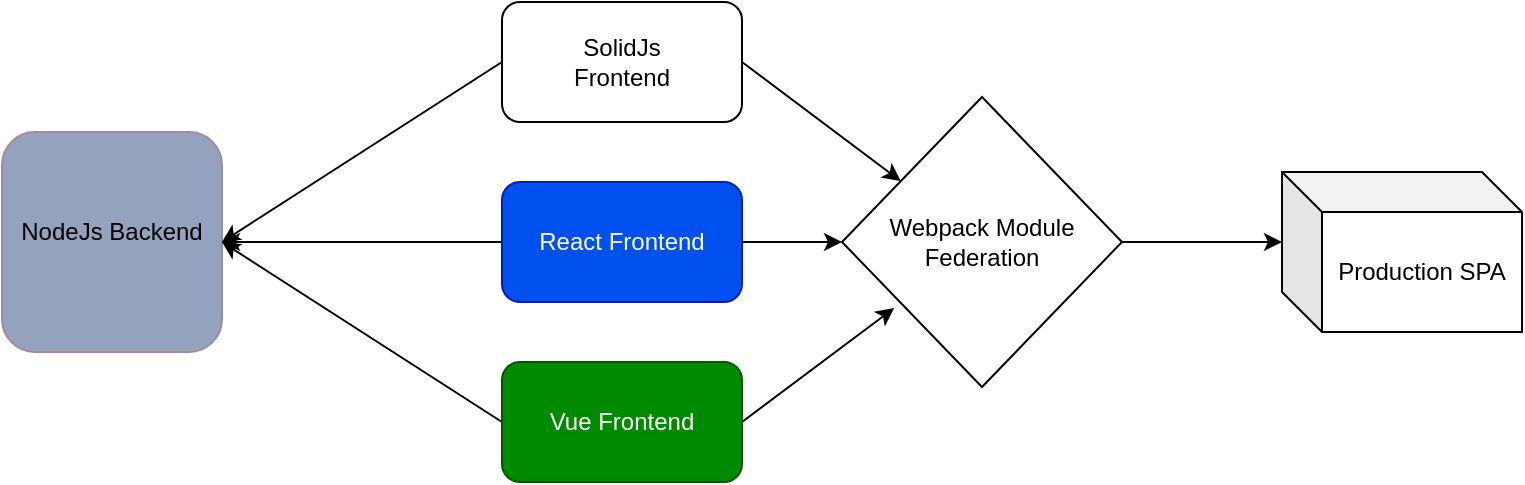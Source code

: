 <mxfile>
    <diagram id="Ygl5mMOysBC14srVWbFA" name="Page-1">
        <mxGraphModel dx="820" dy="516" grid="1" gridSize="10" guides="1" tooltips="1" connect="1" arrows="1" fold="1" page="1" pageScale="1" pageWidth="827" pageHeight="1169" math="0" shadow="0">
            <root>
                <mxCell id="0"/>
                <mxCell id="1" parent="0"/>
                <mxCell id="2" value="" style="whiteSpace=wrap;html=1;aspect=fixed;fillColor=#93A3BD;fontColor=#ffffff;strokeColor=#A587A2;rounded=1;" vertex="1" parent="1">
                    <mxGeometry x="40" y="235" width="110" height="110" as="geometry"/>
                </mxCell>
                <mxCell id="3" value="NodeJs Backend" style="text;html=1;strokeColor=none;fillColor=none;align=center;verticalAlign=middle;whiteSpace=wrap;rounded=0;" vertex="1" parent="1">
                    <mxGeometry x="45" y="255" width="100" height="60" as="geometry"/>
                </mxCell>
                <mxCell id="14" style="edgeStyle=none;html=1;exitX=0;exitY=0.5;exitDx=0;exitDy=0;entryX=1;entryY=0.5;entryDx=0;entryDy=0;" edge="1" parent="1" source="4" target="2">
                    <mxGeometry relative="1" as="geometry"/>
                </mxCell>
                <mxCell id="18" style="edgeStyle=none;html=1;exitX=1;exitY=0.5;exitDx=0;exitDy=0;" edge="1" parent="1" source="4" target="17">
                    <mxGeometry relative="1" as="geometry"/>
                </mxCell>
                <mxCell id="4" value="SolidJs&lt;br&gt;Frontend" style="rounded=1;whiteSpace=wrap;html=1;" vertex="1" parent="1">
                    <mxGeometry x="290" y="170" width="120" height="60" as="geometry"/>
                </mxCell>
                <mxCell id="15" style="edgeStyle=none;html=1;exitX=0;exitY=0.5;exitDx=0;exitDy=0;entryX=1;entryY=0.5;entryDx=0;entryDy=0;" edge="1" parent="1" source="6" target="2">
                    <mxGeometry relative="1" as="geometry"/>
                </mxCell>
                <mxCell id="19" style="edgeStyle=none;html=1;exitX=1;exitY=0.5;exitDx=0;exitDy=0;" edge="1" parent="1" source="6" target="17">
                    <mxGeometry relative="1" as="geometry"/>
                </mxCell>
                <mxCell id="6" value="React Frontend" style="rounded=1;whiteSpace=wrap;html=1;strokeColor=#001DBC;fillColor=#0050ef;fontColor=#ffffff;" vertex="1" parent="1">
                    <mxGeometry x="290" y="260" width="120" height="60" as="geometry"/>
                </mxCell>
                <mxCell id="16" style="edgeStyle=none;html=1;exitX=0;exitY=0.5;exitDx=0;exitDy=0;" edge="1" parent="1" source="7">
                    <mxGeometry relative="1" as="geometry">
                        <mxPoint x="150" y="290" as="targetPoint"/>
                    </mxGeometry>
                </mxCell>
                <mxCell id="20" style="edgeStyle=none;html=1;exitX=1;exitY=0.5;exitDx=0;exitDy=0;entryX=0.186;entryY=0.728;entryDx=0;entryDy=0;entryPerimeter=0;" edge="1" parent="1" source="7" target="17">
                    <mxGeometry relative="1" as="geometry"/>
                </mxCell>
                <mxCell id="7" value="Vue Frontend" style="rounded=1;whiteSpace=wrap;html=1;strokeColor=#005700;fillColor=#008a00;fontColor=#ffffff;" vertex="1" parent="1">
                    <mxGeometry x="290" y="350" width="120" height="60" as="geometry"/>
                </mxCell>
                <mxCell id="21" style="edgeStyle=none;html=1;exitX=1;exitY=0.5;exitDx=0;exitDy=0;" edge="1" parent="1" source="17">
                    <mxGeometry relative="1" as="geometry">
                        <mxPoint x="680" y="290" as="targetPoint"/>
                    </mxGeometry>
                </mxCell>
                <mxCell id="17" value="Webpack Module Federation" style="rhombus;whiteSpace=wrap;html=1;" vertex="1" parent="1">
                    <mxGeometry x="460" y="217.5" width="140" height="145" as="geometry"/>
                </mxCell>
                <mxCell id="22" value="Production SPA" style="shape=cube;whiteSpace=wrap;html=1;boundedLbl=1;backgroundOutline=1;darkOpacity=0.05;darkOpacity2=0.1;" vertex="1" parent="1">
                    <mxGeometry x="680" y="255" width="120" height="80" as="geometry"/>
                </mxCell>
            </root>
        </mxGraphModel>
    </diagram>
</mxfile>